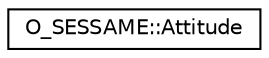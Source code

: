 digraph "Graphical Class Hierarchy"
{
 // LATEX_PDF_SIZE
  edge [fontname="Helvetica",fontsize="10",labelfontname="Helvetica",labelfontsize="10"];
  node [fontname="Helvetica",fontsize="10",shape=record];
  rankdir="LR";
  Node0 [label="O_SESSAME::Attitude",height=0.2,width=0.4,color="black", fillcolor="white", style="filled",URL="$classO__SESSAME_1_1Attitude.html",tooltip=" "];
}
